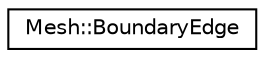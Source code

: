 digraph "Graphical Class Hierarchy"
{
 // LATEX_PDF_SIZE
  edge [fontname="Helvetica",fontsize="10",labelfontname="Helvetica",labelfontsize="10"];
  node [fontname="Helvetica",fontsize="10",shape=record];
  rankdir="LR";
  Node0 [label="Mesh::BoundaryEdge",height=0.2,width=0.4,color="black", fillcolor="white", style="filled",URL="$structMesh_1_1BoundaryEdge.html",tooltip=" "];
}

